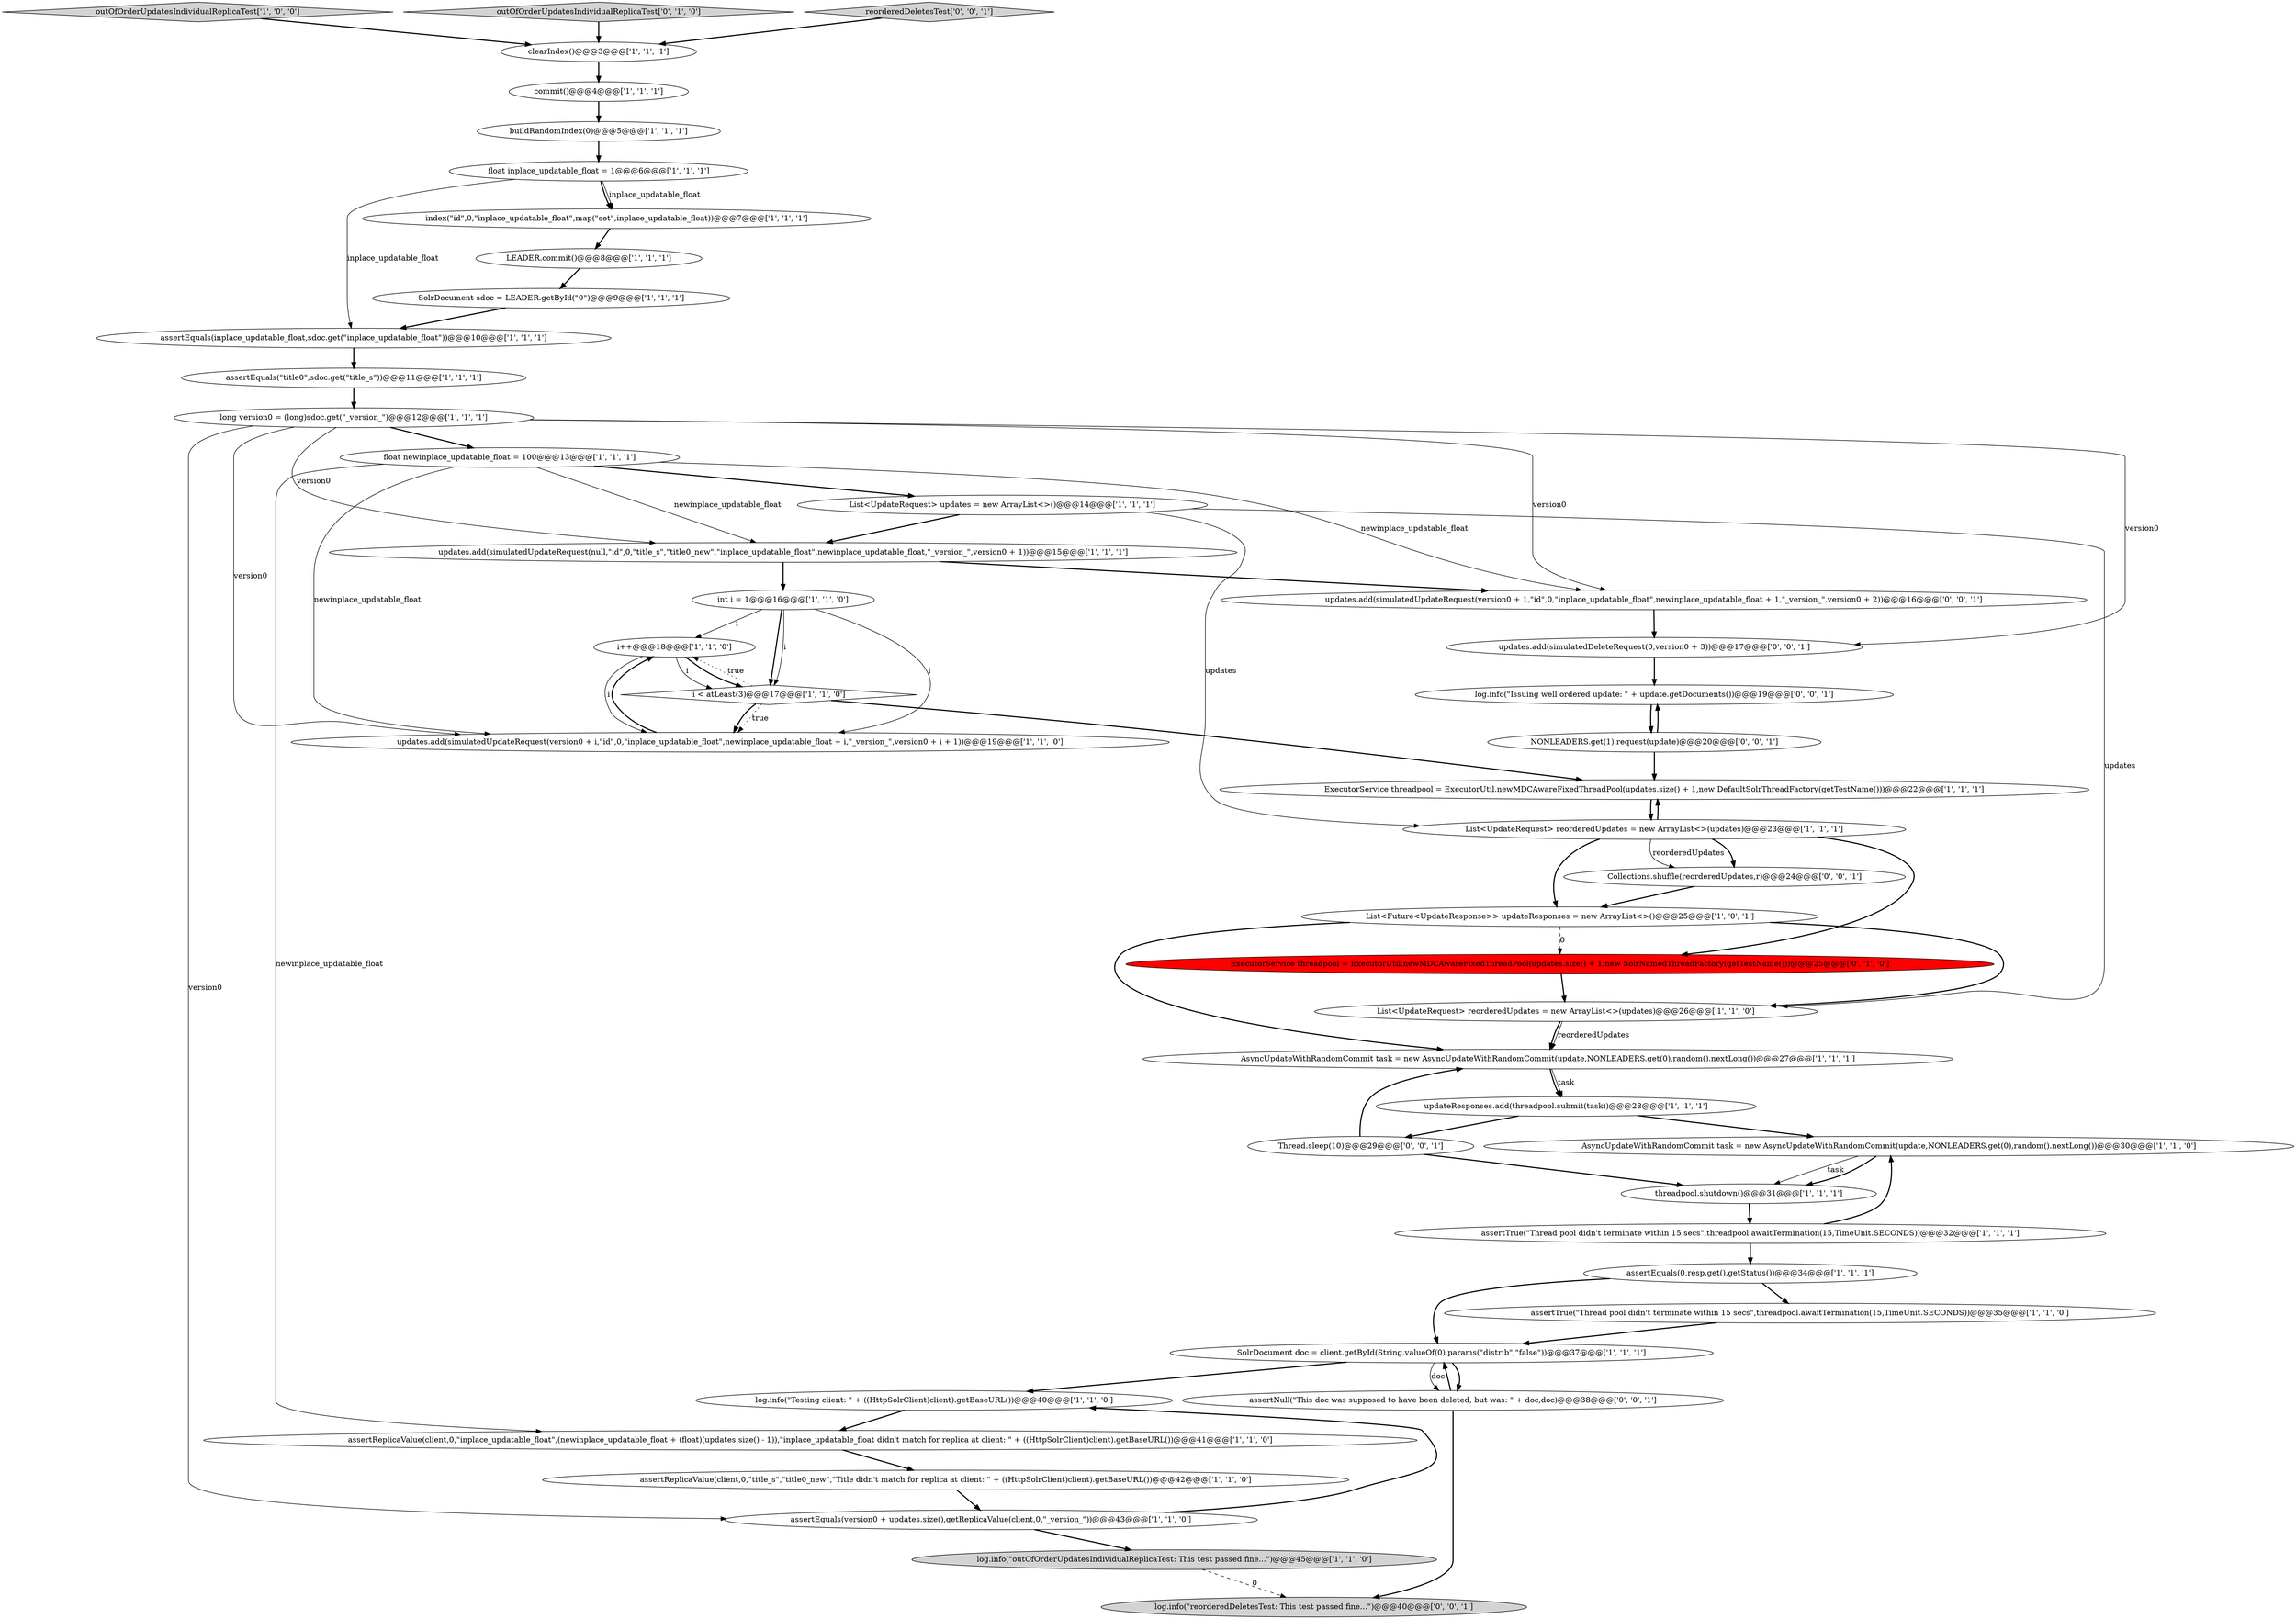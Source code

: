 digraph {
13 [style = filled, label = "buildRandomIndex(0)@@@5@@@['1', '1', '1']", fillcolor = white, shape = ellipse image = "AAA0AAABBB1BBB"];
12 [style = filled, label = "assertEquals(0,resp.get().getStatus())@@@34@@@['1', '1', '1']", fillcolor = white, shape = ellipse image = "AAA0AAABBB1BBB"];
26 [style = filled, label = "List<Future<UpdateResponse>> updateResponses = new ArrayList<>()@@@25@@@['1', '0', '1']", fillcolor = white, shape = ellipse image = "AAA0AAABBB1BBB"];
42 [style = filled, label = "assertNull(\"This doc was supposed to have been deleted, but was: \" + doc,doc)@@@38@@@['0', '0', '1']", fillcolor = white, shape = ellipse image = "AAA0AAABBB3BBB"];
3 [style = filled, label = "outOfOrderUpdatesIndividualReplicaTest['1', '0', '0']", fillcolor = lightgray, shape = diamond image = "AAA0AAABBB1BBB"];
4 [style = filled, label = "float newinplace_updatable_float = 100@@@13@@@['1', '1', '1']", fillcolor = white, shape = ellipse image = "AAA0AAABBB1BBB"];
16 [style = filled, label = "LEADER.commit()@@@8@@@['1', '1', '1']", fillcolor = white, shape = ellipse image = "AAA0AAABBB1BBB"];
7 [style = filled, label = "assertEquals(inplace_updatable_float,sdoc.get(\"inplace_updatable_float\"))@@@10@@@['1', '1', '1']", fillcolor = white, shape = ellipse image = "AAA0AAABBB1BBB"];
8 [style = filled, label = "AsyncUpdateWithRandomCommit task = new AsyncUpdateWithRandomCommit(update,NONLEADERS.get(0),random().nextLong())@@@30@@@['1', '1', '0']", fillcolor = white, shape = ellipse image = "AAA0AAABBB1BBB"];
39 [style = filled, label = "updates.add(simulatedDeleteRequest(0,version0 + 3))@@@17@@@['0', '0', '1']", fillcolor = white, shape = ellipse image = "AAA0AAABBB3BBB"];
41 [style = filled, label = "log.info(\"Issuing well ordered update: \" + update.getDocuments())@@@19@@@['0', '0', '1']", fillcolor = white, shape = ellipse image = "AAA0AAABBB3BBB"];
11 [style = filled, label = "assertTrue(\"Thread pool didn't terminate within 15 secs\",threadpool.awaitTermination(15,TimeUnit.SECONDS))@@@35@@@['1', '1', '0']", fillcolor = white, shape = ellipse image = "AAA0AAABBB1BBB"];
20 [style = filled, label = "assertEquals(version0 + updates.size(),getReplicaValue(client,0,\"_version_\"))@@@43@@@['1', '1', '0']", fillcolor = white, shape = ellipse image = "AAA0AAABBB1BBB"];
25 [style = filled, label = "int i = 1@@@16@@@['1', '1', '0']", fillcolor = white, shape = ellipse image = "AAA0AAABBB1BBB"];
36 [style = filled, label = "outOfOrderUpdatesIndividualReplicaTest['0', '1', '0']", fillcolor = lightgray, shape = diamond image = "AAA0AAABBB2BBB"];
32 [style = filled, label = "threadpool.shutdown()@@@31@@@['1', '1', '1']", fillcolor = white, shape = ellipse image = "AAA0AAABBB1BBB"];
2 [style = filled, label = "List<UpdateRequest> reorderedUpdates = new ArrayList<>(updates)@@@26@@@['1', '1', '0']", fillcolor = white, shape = ellipse image = "AAA0AAABBB1BBB"];
15 [style = filled, label = "assertReplicaValue(client,0,\"title_s\",\"title0_new\",\"Title didn't match for replica at client: \" + ((HttpSolrClient)client).getBaseURL())@@@42@@@['1', '1', '0']", fillcolor = white, shape = ellipse image = "AAA0AAABBB1BBB"];
24 [style = filled, label = "List<UpdateRequest> reorderedUpdates = new ArrayList<>(updates)@@@23@@@['1', '1', '1']", fillcolor = white, shape = ellipse image = "AAA0AAABBB1BBB"];
1 [style = filled, label = "float inplace_updatable_float = 1@@@6@@@['1', '1', '1']", fillcolor = white, shape = ellipse image = "AAA0AAABBB1BBB"];
33 [style = filled, label = "AsyncUpdateWithRandomCommit task = new AsyncUpdateWithRandomCommit(update,NONLEADERS.get(0),random().nextLong())@@@27@@@['1', '1', '1']", fillcolor = white, shape = ellipse image = "AAA0AAABBB1BBB"];
14 [style = filled, label = "updateResponses.add(threadpool.submit(task))@@@28@@@['1', '1', '1']", fillcolor = white, shape = ellipse image = "AAA0AAABBB1BBB"];
38 [style = filled, label = "reorderedDeletesTest['0', '0', '1']", fillcolor = lightgray, shape = diamond image = "AAA0AAABBB3BBB"];
34 [style = filled, label = "i++@@@18@@@['1', '1', '0']", fillcolor = white, shape = ellipse image = "AAA0AAABBB1BBB"];
44 [style = filled, label = "NONLEADERS.get(1).request(update)@@@20@@@['0', '0', '1']", fillcolor = white, shape = ellipse image = "AAA0AAABBB3BBB"];
18 [style = filled, label = "assertTrue(\"Thread pool didn't terminate within 15 secs\",threadpool.awaitTermination(15,TimeUnit.SECONDS))@@@32@@@['1', '1', '1']", fillcolor = white, shape = ellipse image = "AAA0AAABBB1BBB"];
6 [style = filled, label = "i < atLeast(3)@@@17@@@['1', '1', '0']", fillcolor = white, shape = diamond image = "AAA0AAABBB1BBB"];
17 [style = filled, label = "long version0 = (long)sdoc.get(\"_version_\")@@@12@@@['1', '1', '1']", fillcolor = white, shape = ellipse image = "AAA0AAABBB1BBB"];
45 [style = filled, label = "updates.add(simulatedUpdateRequest(version0 + 1,\"id\",0,\"inplace_updatable_float\",newinplace_updatable_float + 1,\"_version_\",version0 + 2))@@@16@@@['0', '0', '1']", fillcolor = white, shape = ellipse image = "AAA0AAABBB3BBB"];
22 [style = filled, label = "index(\"id\",0,\"inplace_updatable_float\",map(\"set\",inplace_updatable_float))@@@7@@@['1', '1', '1']", fillcolor = white, shape = ellipse image = "AAA0AAABBB1BBB"];
9 [style = filled, label = "assertReplicaValue(client,0,\"inplace_updatable_float\",(newinplace_updatable_float + (float)(updates.size() - 1)),\"inplace_updatable_float didn't match for replica at client: \" + ((HttpSolrClient)client).getBaseURL())@@@41@@@['1', '1', '0']", fillcolor = white, shape = ellipse image = "AAA0AAABBB1BBB"];
10 [style = filled, label = "List<UpdateRequest> updates = new ArrayList<>()@@@14@@@['1', '1', '1']", fillcolor = white, shape = ellipse image = "AAA0AAABBB1BBB"];
0 [style = filled, label = "SolrDocument sdoc = LEADER.getById(\"0\")@@@9@@@['1', '1', '1']", fillcolor = white, shape = ellipse image = "AAA0AAABBB1BBB"];
37 [style = filled, label = "log.info(\"reorderedDeletesTest: This test passed fine...\")@@@40@@@['0', '0', '1']", fillcolor = lightgray, shape = ellipse image = "AAA0AAABBB3BBB"];
40 [style = filled, label = "Thread.sleep(10)@@@29@@@['0', '0', '1']", fillcolor = white, shape = ellipse image = "AAA0AAABBB3BBB"];
19 [style = filled, label = "ExecutorService threadpool = ExecutorUtil.newMDCAwareFixedThreadPool(updates.size() + 1,new DefaultSolrThreadFactory(getTestName()))@@@22@@@['1', '1', '1']", fillcolor = white, shape = ellipse image = "AAA0AAABBB1BBB"];
23 [style = filled, label = "assertEquals(\"title0\",sdoc.get(\"title_s\"))@@@11@@@['1', '1', '1']", fillcolor = white, shape = ellipse image = "AAA0AAABBB1BBB"];
43 [style = filled, label = "Collections.shuffle(reorderedUpdates,r)@@@24@@@['0', '0', '1']", fillcolor = white, shape = ellipse image = "AAA0AAABBB3BBB"];
5 [style = filled, label = "log.info(\"outOfOrderUpdatesIndividualReplicaTest: This test passed fine...\")@@@45@@@['1', '1', '0']", fillcolor = lightgray, shape = ellipse image = "AAA0AAABBB1BBB"];
35 [style = filled, label = "ExecutorService threadpool = ExecutorUtil.newMDCAwareFixedThreadPool(updates.size() + 1,new SolrNamedThreadFactory(getTestName()))@@@25@@@['0', '1', '0']", fillcolor = red, shape = ellipse image = "AAA1AAABBB2BBB"];
27 [style = filled, label = "updates.add(simulatedUpdateRequest(version0 + i,\"id\",0,\"inplace_updatable_float\",newinplace_updatable_float + i,\"_version_\",version0 + i + 1))@@@19@@@['1', '1', '0']", fillcolor = white, shape = ellipse image = "AAA0AAABBB1BBB"];
31 [style = filled, label = "log.info(\"Testing client: \" + ((HttpSolrClient)client).getBaseURL())@@@40@@@['1', '1', '0']", fillcolor = white, shape = ellipse image = "AAA0AAABBB1BBB"];
30 [style = filled, label = "SolrDocument doc = client.getById(String.valueOf(0),params(\"distrib\",\"false\"))@@@37@@@['1', '1', '1']", fillcolor = white, shape = ellipse image = "AAA0AAABBB1BBB"];
28 [style = filled, label = "clearIndex()@@@3@@@['1', '1', '1']", fillcolor = white, shape = ellipse image = "AAA0AAABBB1BBB"];
29 [style = filled, label = "updates.add(simulatedUpdateRequest(null,\"id\",0,\"title_s\",\"title0_new\",\"inplace_updatable_float\",newinplace_updatable_float,\"_version_\",version0 + 1))@@@15@@@['1', '1', '1']", fillcolor = white, shape = ellipse image = "AAA0AAABBB1BBB"];
21 [style = filled, label = "commit()@@@4@@@['1', '1', '1']", fillcolor = white, shape = ellipse image = "AAA0AAABBB1BBB"];
16->0 [style = bold, label=""];
31->9 [style = bold, label=""];
44->19 [style = bold, label=""];
36->28 [style = bold, label=""];
25->6 [style = solid, label="i"];
43->26 [style = bold, label=""];
24->43 [style = bold, label=""];
25->6 [style = bold, label=""];
24->43 [style = solid, label="reorderedUpdates"];
33->14 [style = solid, label="task"];
13->1 [style = bold, label=""];
29->45 [style = bold, label=""];
19->24 [style = bold, label=""];
4->9 [style = solid, label="newinplace_updatable_float"];
28->21 [style = bold, label=""];
15->20 [style = bold, label=""];
10->2 [style = solid, label="updates"];
23->17 [style = bold, label=""];
17->39 [style = solid, label="version0"];
32->18 [style = bold, label=""];
8->32 [style = solid, label="task"];
21->13 [style = bold, label=""];
24->19 [style = bold, label=""];
4->45 [style = solid, label="newinplace_updatable_float"];
38->28 [style = bold, label=""];
30->42 [style = bold, label=""];
12->11 [style = bold, label=""];
18->12 [style = bold, label=""];
20->31 [style = bold, label=""];
34->6 [style = solid, label="i"];
0->7 [style = bold, label=""];
4->29 [style = solid, label="newinplace_updatable_float"];
17->27 [style = solid, label="version0"];
7->23 [style = bold, label=""];
44->41 [style = bold, label=""];
17->45 [style = solid, label="version0"];
2->33 [style = bold, label=""];
39->41 [style = bold, label=""];
14->8 [style = bold, label=""];
11->30 [style = bold, label=""];
5->37 [style = dashed, label="0"];
4->10 [style = bold, label=""];
17->29 [style = solid, label="version0"];
42->37 [style = bold, label=""];
22->16 [style = bold, label=""];
35->2 [style = bold, label=""];
30->42 [style = solid, label="doc"];
2->33 [style = solid, label="reorderedUpdates"];
26->35 [style = dashed, label="0"];
6->27 [style = bold, label=""];
24->26 [style = bold, label=""];
3->28 [style = bold, label=""];
40->33 [style = bold, label=""];
27->34 [style = bold, label=""];
30->31 [style = bold, label=""];
1->7 [style = solid, label="inplace_updatable_float"];
40->32 [style = bold, label=""];
18->8 [style = bold, label=""];
6->27 [style = dotted, label="true"];
4->27 [style = solid, label="newinplace_updatable_float"];
17->4 [style = bold, label=""];
10->24 [style = solid, label="updates"];
45->39 [style = bold, label=""];
33->14 [style = bold, label=""];
17->20 [style = solid, label="version0"];
8->32 [style = bold, label=""];
34->27 [style = solid, label="i"];
24->35 [style = bold, label=""];
29->25 [style = bold, label=""];
12->30 [style = bold, label=""];
6->19 [style = bold, label=""];
20->5 [style = bold, label=""];
1->22 [style = bold, label=""];
26->2 [style = bold, label=""];
10->29 [style = bold, label=""];
25->27 [style = solid, label="i"];
42->30 [style = bold, label=""];
9->15 [style = bold, label=""];
1->22 [style = solid, label="inplace_updatable_float"];
34->6 [style = bold, label=""];
6->34 [style = dotted, label="true"];
25->34 [style = solid, label="i"];
26->33 [style = bold, label=""];
41->44 [style = bold, label=""];
14->40 [style = bold, label=""];
}
